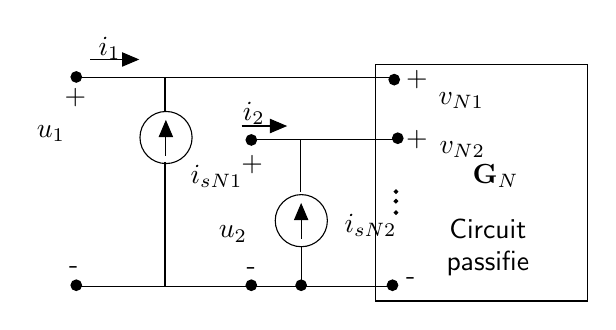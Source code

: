 \begin{tikzpicture}[y=-1cm]
\sf
\draw[arrows=-triangle 45,black] (4.129,3.7) -- (4.129,3.244);
\draw[arrows=-triangle 45,black] (2.411,2.644) -- (2.411,2.189);
\filldraw[black] (5.289,4.289) circle (0.067cm);
\filldraw[black] (5.311,1.678) circle (0.067cm);
\filldraw[black] (5.356,2.422) circle (0.067cm);
\filldraw[black] (5.333,3.1) circle (0.022cm);
\filldraw[black] (5.333,3.222) circle (0.022cm);
\filldraw[black] (5.333,3.367) circle (0.022cm);
\filldraw[black] (4.129,4.289) circle (0.067cm);
\filldraw[black] (3.496,4.289) circle (0.067cm);
\filldraw[black] (3.496,2.444) circle (0.067cm);
\filldraw[black] (1.273,4.289) circle (0.067cm);
\filldraw[black] (1.273,1.644) circle (0.067cm);
\draw[black] (2.4,2.089) -- (2.4,1.656) -- (5.3,1.656);
\draw[black] (4.118,3.1) -- (4.118,2.433) -- (5.3,2.433);
\draw[black] (2.4,2.722) -- (2.4,4.3) -- (5.289,4.3);
\draw[black] (5.078,1.489) rectangle (7.767,4.489);
\draw[black] (2.407,1.656) -- (1.284,1.656);
\draw[black] (2.407,4.3) -- (1.284,4.3);
\draw[black] (4.129,3.8) -- (4.129,4.3);
\draw[black] (4.129,2.433) -- (3.44,2.433);
\draw[arrows=-triangle 45,black] (1.451,1.422) -- (2.073,1.422);
\draw[arrows=-triangle 45,black] (3.373,2.267) -- (3.951,2.267);
\path (5.6,1.767) node[text=black,anchor=base] {+};
\path (5.6,2.533) node[text=black,anchor=base] {+};
\path (5.522,4.28) node[text=black,anchor=base] {-};
\path (4.556,3.622) node[text=black,anchor=base west] {$i_{sN2}$};
\path (1.262,2) node[text=black,anchor=base] {+};
\path (3.507,2.844) node[text=black,anchor=base] {+};
\path (1.24,4.144) node[text=black,anchor=base] {-};
\path (3.496,4.156) node[text=black,anchor=base] {-};
\path (1.256,2.411) node[text=black,anchor=base east] {$u_1$};
\path (3.567,3.689) node[text=black,anchor=base east] {$u_2$};
\path (2.6,3) node[text=black,anchor=base west] {$i_{sN1}$};
\path (1.696,1.367) node[text=black,anchor=base] {$i_1$};
\path (3.529,2.2) node[text=black,anchor=base] {$i_2$};
\path (5.751,1.989) node[text=black,anchor=base west] {$v_{N1}$};
\path (5.762,2.611) node[text=black,anchor=base west] {$v_{N2}$};
\path (6.6,3) node[text=black,anchor=base] {${\bf G}_N$};
\path (6.5,3.7) node[text=black,anchor=base] {Circuit};
\path (6.5,4.1) node[text=black,anchor=base] {passifie};
\draw[black] (4.131,3.469) circle (0.331cm);
\draw[black] (2.413,2.413) circle (0.331cm);

\end{tikzpicture}%

%% Configure (x)emacs for this file ...
%% Local Variables:
%% mode: latex
%% End: